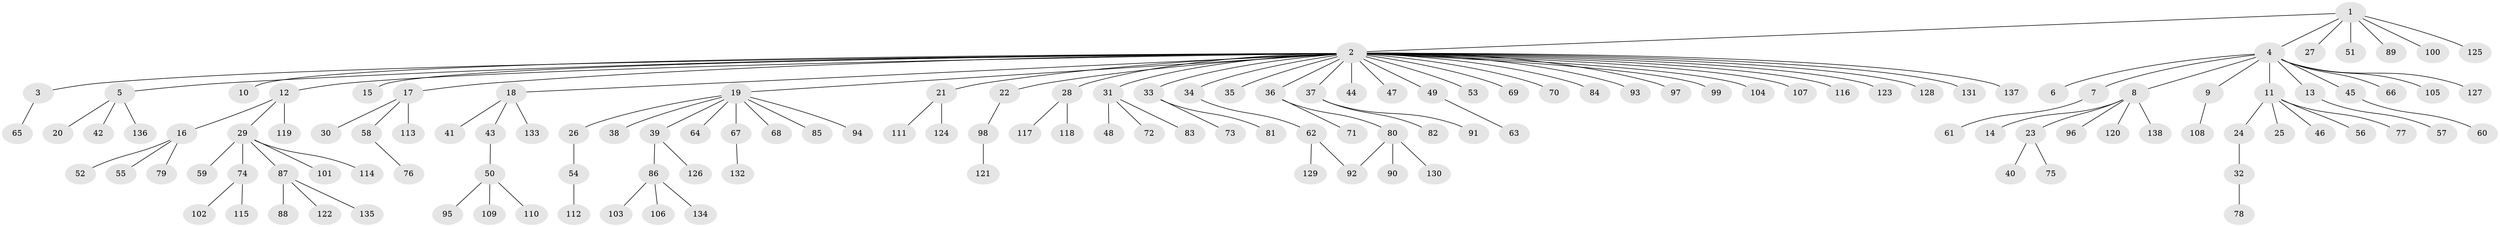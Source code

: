 // Generated by graph-tools (version 1.1) at 2025/25/03/09/25 03:25:57]
// undirected, 138 vertices, 138 edges
graph export_dot {
graph [start="1"]
  node [color=gray90,style=filled];
  1;
  2;
  3;
  4;
  5;
  6;
  7;
  8;
  9;
  10;
  11;
  12;
  13;
  14;
  15;
  16;
  17;
  18;
  19;
  20;
  21;
  22;
  23;
  24;
  25;
  26;
  27;
  28;
  29;
  30;
  31;
  32;
  33;
  34;
  35;
  36;
  37;
  38;
  39;
  40;
  41;
  42;
  43;
  44;
  45;
  46;
  47;
  48;
  49;
  50;
  51;
  52;
  53;
  54;
  55;
  56;
  57;
  58;
  59;
  60;
  61;
  62;
  63;
  64;
  65;
  66;
  67;
  68;
  69;
  70;
  71;
  72;
  73;
  74;
  75;
  76;
  77;
  78;
  79;
  80;
  81;
  82;
  83;
  84;
  85;
  86;
  87;
  88;
  89;
  90;
  91;
  92;
  93;
  94;
  95;
  96;
  97;
  98;
  99;
  100;
  101;
  102;
  103;
  104;
  105;
  106;
  107;
  108;
  109;
  110;
  111;
  112;
  113;
  114;
  115;
  116;
  117;
  118;
  119;
  120;
  121;
  122;
  123;
  124;
  125;
  126;
  127;
  128;
  129;
  130;
  131;
  132;
  133;
  134;
  135;
  136;
  137;
  138;
  1 -- 2;
  1 -- 4;
  1 -- 27;
  1 -- 51;
  1 -- 89;
  1 -- 100;
  1 -- 125;
  2 -- 3;
  2 -- 5;
  2 -- 10;
  2 -- 12;
  2 -- 15;
  2 -- 17;
  2 -- 18;
  2 -- 19;
  2 -- 21;
  2 -- 22;
  2 -- 28;
  2 -- 31;
  2 -- 33;
  2 -- 34;
  2 -- 35;
  2 -- 36;
  2 -- 37;
  2 -- 44;
  2 -- 47;
  2 -- 49;
  2 -- 53;
  2 -- 69;
  2 -- 70;
  2 -- 84;
  2 -- 93;
  2 -- 97;
  2 -- 99;
  2 -- 104;
  2 -- 107;
  2 -- 116;
  2 -- 123;
  2 -- 128;
  2 -- 131;
  2 -- 137;
  3 -- 65;
  4 -- 6;
  4 -- 7;
  4 -- 8;
  4 -- 9;
  4 -- 11;
  4 -- 13;
  4 -- 45;
  4 -- 66;
  4 -- 105;
  4 -- 127;
  5 -- 20;
  5 -- 42;
  5 -- 136;
  7 -- 61;
  8 -- 14;
  8 -- 23;
  8 -- 96;
  8 -- 120;
  8 -- 138;
  9 -- 108;
  11 -- 24;
  11 -- 25;
  11 -- 46;
  11 -- 56;
  11 -- 77;
  12 -- 16;
  12 -- 29;
  12 -- 119;
  13 -- 57;
  16 -- 52;
  16 -- 55;
  16 -- 79;
  17 -- 30;
  17 -- 58;
  17 -- 113;
  18 -- 41;
  18 -- 43;
  18 -- 133;
  19 -- 26;
  19 -- 38;
  19 -- 39;
  19 -- 64;
  19 -- 67;
  19 -- 68;
  19 -- 85;
  19 -- 94;
  21 -- 111;
  21 -- 124;
  22 -- 98;
  23 -- 40;
  23 -- 75;
  24 -- 32;
  26 -- 54;
  28 -- 117;
  28 -- 118;
  29 -- 59;
  29 -- 74;
  29 -- 87;
  29 -- 101;
  29 -- 114;
  31 -- 48;
  31 -- 72;
  31 -- 83;
  32 -- 78;
  33 -- 73;
  33 -- 81;
  34 -- 62;
  36 -- 71;
  36 -- 80;
  37 -- 82;
  37 -- 91;
  39 -- 86;
  39 -- 126;
  43 -- 50;
  45 -- 60;
  49 -- 63;
  50 -- 95;
  50 -- 109;
  50 -- 110;
  54 -- 112;
  58 -- 76;
  62 -- 92;
  62 -- 129;
  67 -- 132;
  74 -- 102;
  74 -- 115;
  80 -- 90;
  80 -- 92;
  80 -- 130;
  86 -- 103;
  86 -- 106;
  86 -- 134;
  87 -- 88;
  87 -- 122;
  87 -- 135;
  98 -- 121;
}
